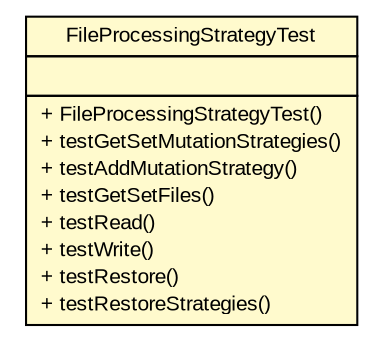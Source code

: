 #!/usr/local/bin/dot
#
# Class diagram 
# Generated by UMLGraph version R5_6 (http://www.umlgraph.org/)
#

digraph G {
	edge [fontname="arial",fontsize=10,labelfontname="arial",labelfontsize=10];
	node [fontname="arial",fontsize=10,shape=plaintext];
	nodesep=0.25;
	ranksep=0.5;
	// com.github.mkolisnyk.muto.generator.FileProcessingStrategyTest
	c134 [label=<<table title="com.github.mkolisnyk.muto.generator.FileProcessingStrategyTest" border="0" cellborder="1" cellspacing="0" cellpadding="2" port="p" bgcolor="lemonChiffon" href="./FileProcessingStrategyTest.html">
		<tr><td><table border="0" cellspacing="0" cellpadding="1">
<tr><td align="center" balign="center"> FileProcessingStrategyTest </td></tr>
		</table></td></tr>
		<tr><td><table border="0" cellspacing="0" cellpadding="1">
<tr><td align="left" balign="left">  </td></tr>
		</table></td></tr>
		<tr><td><table border="0" cellspacing="0" cellpadding="1">
<tr><td align="left" balign="left"> + FileProcessingStrategyTest() </td></tr>
<tr><td align="left" balign="left"> + testGetSetMutationStrategies() </td></tr>
<tr><td align="left" balign="left"> + testAddMutationStrategy() </td></tr>
<tr><td align="left" balign="left"> + testGetSetFiles() </td></tr>
<tr><td align="left" balign="left"> + testRead() </td></tr>
<tr><td align="left" balign="left"> + testWrite() </td></tr>
<tr><td align="left" balign="left"> + testRestore() </td></tr>
<tr><td align="left" balign="left"> + testRestoreStrategies() </td></tr>
		</table></td></tr>
		</table>>, URL="./FileProcessingStrategyTest.html", fontname="arial", fontcolor="black", fontsize=10.0];
}

